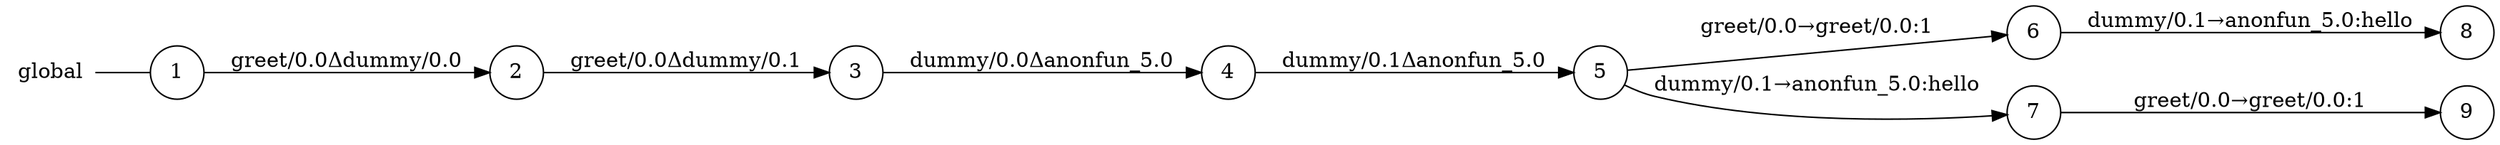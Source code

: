 digraph global {
	rankdir="LR";
	n_0 [label="global", shape="plaintext"];
	n_1 [id="5", shape=circle, label="5"];
	n_2 [id="6", shape=circle, label="6"];
	n_3 [id="1", shape=circle, label="1"];
	n_0 -> n_3 [arrowhead=none];
	n_4 [id="9", shape=circle, label="9"];
	n_5 [id="2", shape=circle, label="2"];
	n_6 [id="8", shape=circle, label="8"];
	n_7 [id="4", shape=circle, label="4"];
	n_8 [id="7", shape=circle, label="7"];
	n_9 [id="3", shape=circle, label="3"];

	n_3 -> n_5 [id="[$e|0]", label="greet/0.0Δdummy/0.0"];
	n_8 -> n_4 [id="[$e|7]", label="greet/0.0→greet/0.0:1"];
	n_5 -> n_9 [id="[$e|1]", label="greet/0.0Δdummy/0.1"];
	n_9 -> n_7 [id="[$e|2]", label="dummy/0.0Δanonfun_5.0"];
	n_7 -> n_1 [id="[$e|3]", label="dummy/0.1Δanonfun_5.0"];
	n_1 -> n_2 [id="[$e|4]", label="greet/0.0→greet/0.0:1"];
	n_2 -> n_6 [id="[$e|6]", label="dummy/0.1→anonfun_5.0:hello"];
	n_1 -> n_8 [id="[$e|5]", label="dummy/0.1→anonfun_5.0:hello"];
}
